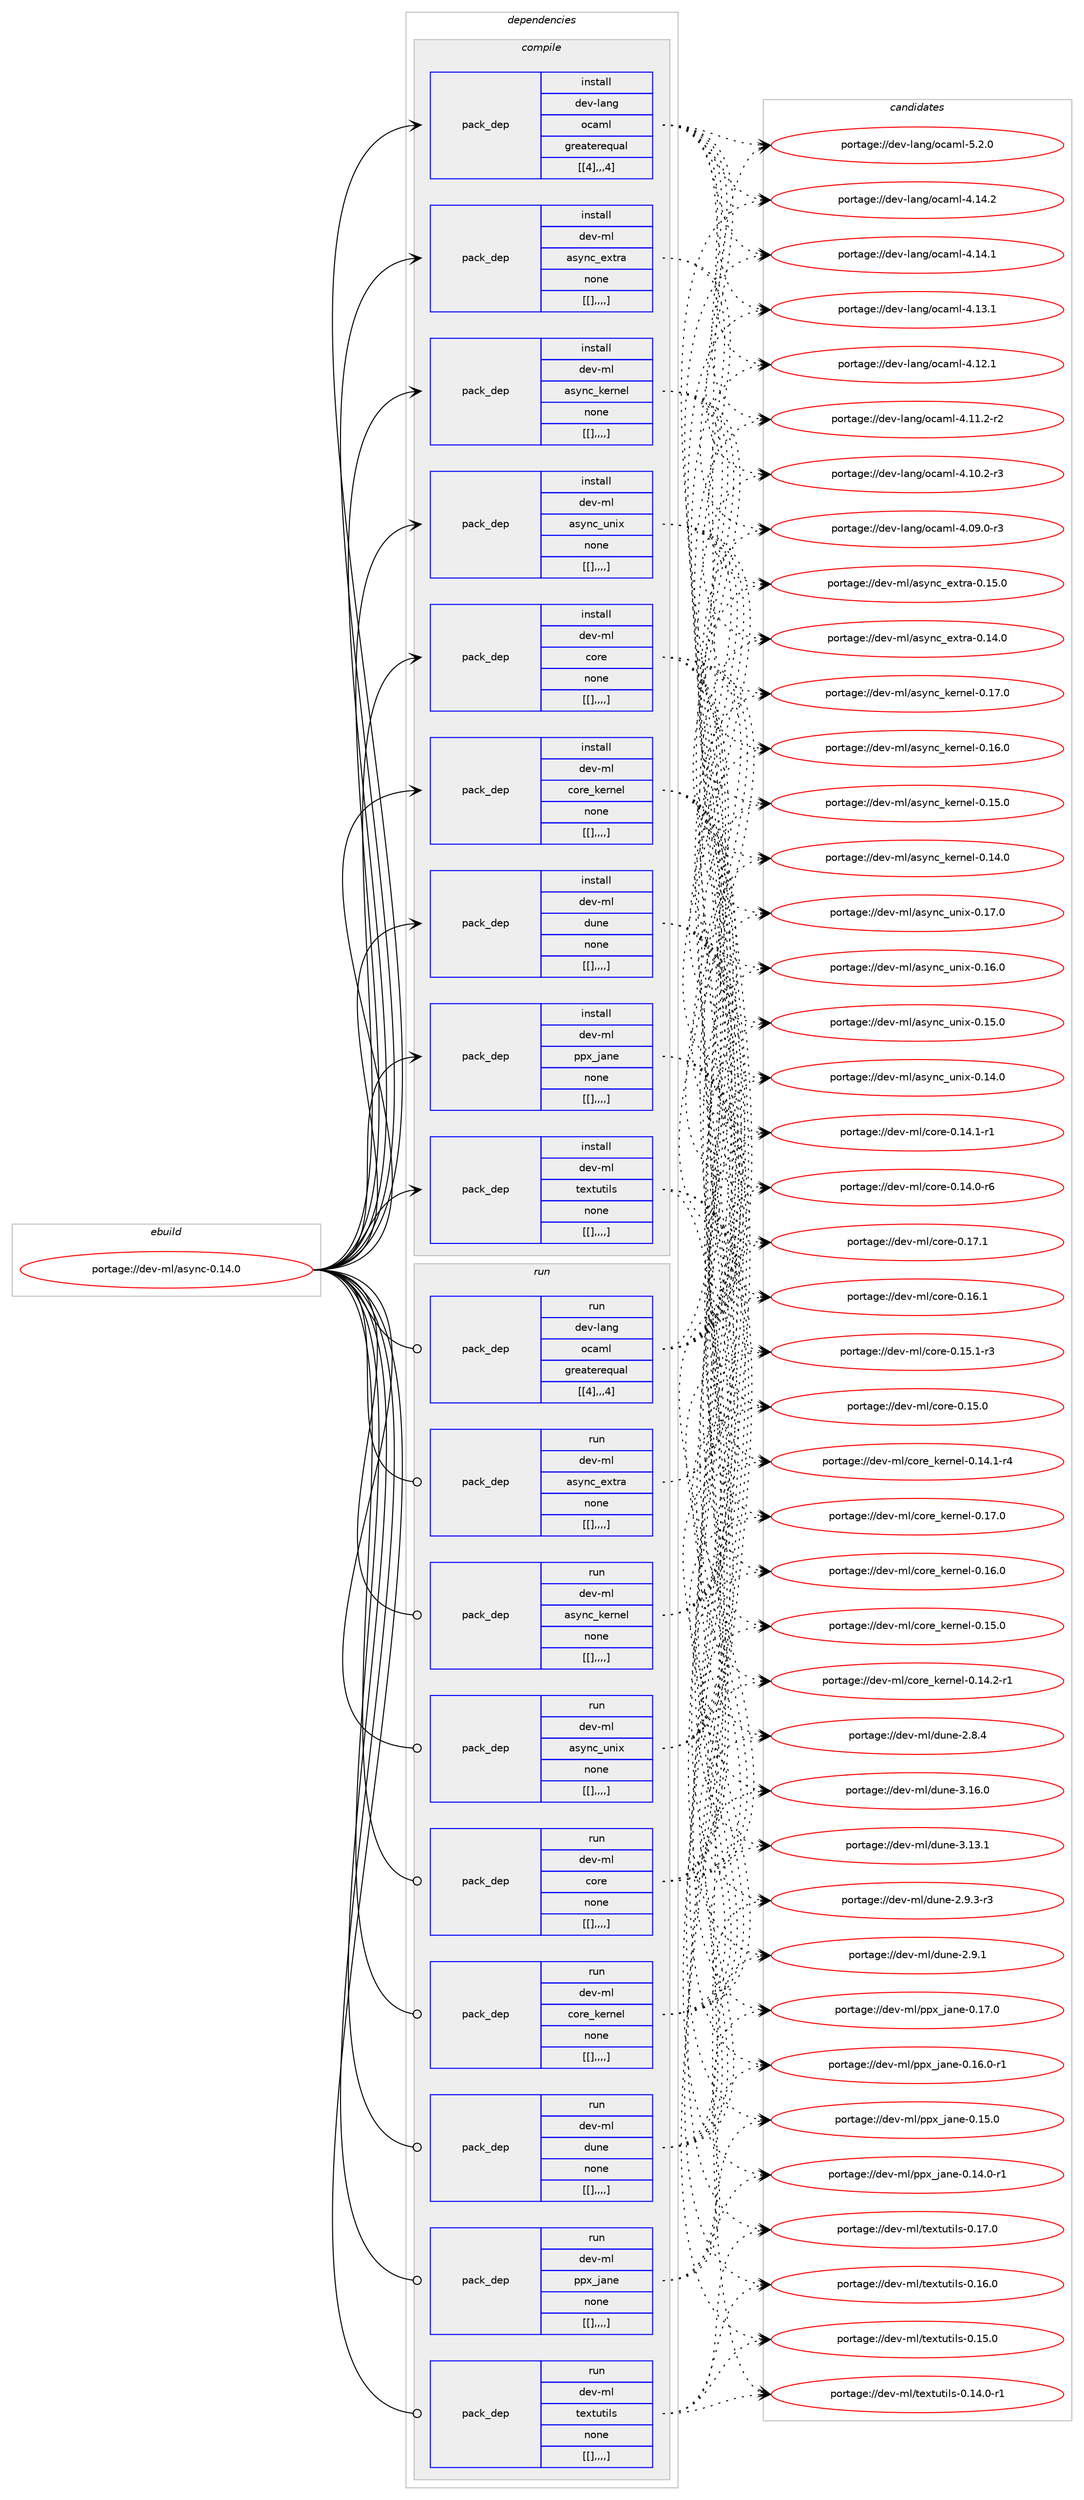 digraph prolog {

# *************
# Graph options
# *************

newrank=true;
concentrate=true;
compound=true;
graph [rankdir=LR,fontname=Helvetica,fontsize=10,ranksep=1.5];#, ranksep=2.5, nodesep=0.2];
edge  [arrowhead=vee];
node  [fontname=Helvetica,fontsize=10];

# **********
# The ebuild
# **********

subgraph cluster_leftcol {
color=gray;
label=<<i>ebuild</i>>;
id [label="portage://dev-ml/async-0.14.0", color=red, width=4, href="../dev-ml/async-0.14.0.svg"];
}

# ****************
# The dependencies
# ****************

subgraph cluster_midcol {
color=gray;
label=<<i>dependencies</i>>;
subgraph cluster_compile {
fillcolor="#eeeeee";
style=filled;
label=<<i>compile</i>>;
subgraph pack87193 {
dependency118117 [label=<<TABLE BORDER="0" CELLBORDER="1" CELLSPACING="0" CELLPADDING="4" WIDTH="220"><TR><TD ROWSPAN="6" CELLPADDING="30">pack_dep</TD></TR><TR><TD WIDTH="110">install</TD></TR><TR><TD>dev-lang</TD></TR><TR><TD>ocaml</TD></TR><TR><TD>greaterequal</TD></TR><TR><TD>[[4],,,4]</TD></TR></TABLE>>, shape=none, color=blue];
}
id:e -> dependency118117:w [weight=20,style="solid",arrowhead="vee"];
subgraph pack87194 {
dependency118118 [label=<<TABLE BORDER="0" CELLBORDER="1" CELLSPACING="0" CELLPADDING="4" WIDTH="220"><TR><TD ROWSPAN="6" CELLPADDING="30">pack_dep</TD></TR><TR><TD WIDTH="110">install</TD></TR><TR><TD>dev-ml</TD></TR><TR><TD>async_extra</TD></TR><TR><TD>none</TD></TR><TR><TD>[[],,,,]</TD></TR></TABLE>>, shape=none, color=blue];
}
id:e -> dependency118118:w [weight=20,style="solid",arrowhead="vee"];
subgraph pack87195 {
dependency118119 [label=<<TABLE BORDER="0" CELLBORDER="1" CELLSPACING="0" CELLPADDING="4" WIDTH="220"><TR><TD ROWSPAN="6" CELLPADDING="30">pack_dep</TD></TR><TR><TD WIDTH="110">install</TD></TR><TR><TD>dev-ml</TD></TR><TR><TD>async_kernel</TD></TR><TR><TD>none</TD></TR><TR><TD>[[],,,,]</TD></TR></TABLE>>, shape=none, color=blue];
}
id:e -> dependency118119:w [weight=20,style="solid",arrowhead="vee"];
subgraph pack87196 {
dependency118120 [label=<<TABLE BORDER="0" CELLBORDER="1" CELLSPACING="0" CELLPADDING="4" WIDTH="220"><TR><TD ROWSPAN="6" CELLPADDING="30">pack_dep</TD></TR><TR><TD WIDTH="110">install</TD></TR><TR><TD>dev-ml</TD></TR><TR><TD>async_unix</TD></TR><TR><TD>none</TD></TR><TR><TD>[[],,,,]</TD></TR></TABLE>>, shape=none, color=blue];
}
id:e -> dependency118120:w [weight=20,style="solid",arrowhead="vee"];
subgraph pack87197 {
dependency118121 [label=<<TABLE BORDER="0" CELLBORDER="1" CELLSPACING="0" CELLPADDING="4" WIDTH="220"><TR><TD ROWSPAN="6" CELLPADDING="30">pack_dep</TD></TR><TR><TD WIDTH="110">install</TD></TR><TR><TD>dev-ml</TD></TR><TR><TD>core</TD></TR><TR><TD>none</TD></TR><TR><TD>[[],,,,]</TD></TR></TABLE>>, shape=none, color=blue];
}
id:e -> dependency118121:w [weight=20,style="solid",arrowhead="vee"];
subgraph pack87198 {
dependency118122 [label=<<TABLE BORDER="0" CELLBORDER="1" CELLSPACING="0" CELLPADDING="4" WIDTH="220"><TR><TD ROWSPAN="6" CELLPADDING="30">pack_dep</TD></TR><TR><TD WIDTH="110">install</TD></TR><TR><TD>dev-ml</TD></TR><TR><TD>core_kernel</TD></TR><TR><TD>none</TD></TR><TR><TD>[[],,,,]</TD></TR></TABLE>>, shape=none, color=blue];
}
id:e -> dependency118122:w [weight=20,style="solid",arrowhead="vee"];
subgraph pack87199 {
dependency118123 [label=<<TABLE BORDER="0" CELLBORDER="1" CELLSPACING="0" CELLPADDING="4" WIDTH="220"><TR><TD ROWSPAN="6" CELLPADDING="30">pack_dep</TD></TR><TR><TD WIDTH="110">install</TD></TR><TR><TD>dev-ml</TD></TR><TR><TD>dune</TD></TR><TR><TD>none</TD></TR><TR><TD>[[],,,,]</TD></TR></TABLE>>, shape=none, color=blue];
}
id:e -> dependency118123:w [weight=20,style="solid",arrowhead="vee"];
subgraph pack87200 {
dependency118124 [label=<<TABLE BORDER="0" CELLBORDER="1" CELLSPACING="0" CELLPADDING="4" WIDTH="220"><TR><TD ROWSPAN="6" CELLPADDING="30">pack_dep</TD></TR><TR><TD WIDTH="110">install</TD></TR><TR><TD>dev-ml</TD></TR><TR><TD>ppx_jane</TD></TR><TR><TD>none</TD></TR><TR><TD>[[],,,,]</TD></TR></TABLE>>, shape=none, color=blue];
}
id:e -> dependency118124:w [weight=20,style="solid",arrowhead="vee"];
subgraph pack87201 {
dependency118125 [label=<<TABLE BORDER="0" CELLBORDER="1" CELLSPACING="0" CELLPADDING="4" WIDTH="220"><TR><TD ROWSPAN="6" CELLPADDING="30">pack_dep</TD></TR><TR><TD WIDTH="110">install</TD></TR><TR><TD>dev-ml</TD></TR><TR><TD>textutils</TD></TR><TR><TD>none</TD></TR><TR><TD>[[],,,,]</TD></TR></TABLE>>, shape=none, color=blue];
}
id:e -> dependency118125:w [weight=20,style="solid",arrowhead="vee"];
}
subgraph cluster_compileandrun {
fillcolor="#eeeeee";
style=filled;
label=<<i>compile and run</i>>;
}
subgraph cluster_run {
fillcolor="#eeeeee";
style=filled;
label=<<i>run</i>>;
subgraph pack87202 {
dependency118126 [label=<<TABLE BORDER="0" CELLBORDER="1" CELLSPACING="0" CELLPADDING="4" WIDTH="220"><TR><TD ROWSPAN="6" CELLPADDING="30">pack_dep</TD></TR><TR><TD WIDTH="110">run</TD></TR><TR><TD>dev-lang</TD></TR><TR><TD>ocaml</TD></TR><TR><TD>greaterequal</TD></TR><TR><TD>[[4],,,4]</TD></TR></TABLE>>, shape=none, color=blue];
}
id:e -> dependency118126:w [weight=20,style="solid",arrowhead="odot"];
subgraph pack87203 {
dependency118127 [label=<<TABLE BORDER="0" CELLBORDER="1" CELLSPACING="0" CELLPADDING="4" WIDTH="220"><TR><TD ROWSPAN="6" CELLPADDING="30">pack_dep</TD></TR><TR><TD WIDTH="110">run</TD></TR><TR><TD>dev-ml</TD></TR><TR><TD>async_extra</TD></TR><TR><TD>none</TD></TR><TR><TD>[[],,,,]</TD></TR></TABLE>>, shape=none, color=blue];
}
id:e -> dependency118127:w [weight=20,style="solid",arrowhead="odot"];
subgraph pack87204 {
dependency118128 [label=<<TABLE BORDER="0" CELLBORDER="1" CELLSPACING="0" CELLPADDING="4" WIDTH="220"><TR><TD ROWSPAN="6" CELLPADDING="30">pack_dep</TD></TR><TR><TD WIDTH="110">run</TD></TR><TR><TD>dev-ml</TD></TR><TR><TD>async_kernel</TD></TR><TR><TD>none</TD></TR><TR><TD>[[],,,,]</TD></TR></TABLE>>, shape=none, color=blue];
}
id:e -> dependency118128:w [weight=20,style="solid",arrowhead="odot"];
subgraph pack87205 {
dependency118129 [label=<<TABLE BORDER="0" CELLBORDER="1" CELLSPACING="0" CELLPADDING="4" WIDTH="220"><TR><TD ROWSPAN="6" CELLPADDING="30">pack_dep</TD></TR><TR><TD WIDTH="110">run</TD></TR><TR><TD>dev-ml</TD></TR><TR><TD>async_unix</TD></TR><TR><TD>none</TD></TR><TR><TD>[[],,,,]</TD></TR></TABLE>>, shape=none, color=blue];
}
id:e -> dependency118129:w [weight=20,style="solid",arrowhead="odot"];
subgraph pack87206 {
dependency118130 [label=<<TABLE BORDER="0" CELLBORDER="1" CELLSPACING="0" CELLPADDING="4" WIDTH="220"><TR><TD ROWSPAN="6" CELLPADDING="30">pack_dep</TD></TR><TR><TD WIDTH="110">run</TD></TR><TR><TD>dev-ml</TD></TR><TR><TD>core</TD></TR><TR><TD>none</TD></TR><TR><TD>[[],,,,]</TD></TR></TABLE>>, shape=none, color=blue];
}
id:e -> dependency118130:w [weight=20,style="solid",arrowhead="odot"];
subgraph pack87207 {
dependency118131 [label=<<TABLE BORDER="0" CELLBORDER="1" CELLSPACING="0" CELLPADDING="4" WIDTH="220"><TR><TD ROWSPAN="6" CELLPADDING="30">pack_dep</TD></TR><TR><TD WIDTH="110">run</TD></TR><TR><TD>dev-ml</TD></TR><TR><TD>core_kernel</TD></TR><TR><TD>none</TD></TR><TR><TD>[[],,,,]</TD></TR></TABLE>>, shape=none, color=blue];
}
id:e -> dependency118131:w [weight=20,style="solid",arrowhead="odot"];
subgraph pack87208 {
dependency118132 [label=<<TABLE BORDER="0" CELLBORDER="1" CELLSPACING="0" CELLPADDING="4" WIDTH="220"><TR><TD ROWSPAN="6" CELLPADDING="30">pack_dep</TD></TR><TR><TD WIDTH="110">run</TD></TR><TR><TD>dev-ml</TD></TR><TR><TD>dune</TD></TR><TR><TD>none</TD></TR><TR><TD>[[],,,,]</TD></TR></TABLE>>, shape=none, color=blue];
}
id:e -> dependency118132:w [weight=20,style="solid",arrowhead="odot"];
subgraph pack87209 {
dependency118133 [label=<<TABLE BORDER="0" CELLBORDER="1" CELLSPACING="0" CELLPADDING="4" WIDTH="220"><TR><TD ROWSPAN="6" CELLPADDING="30">pack_dep</TD></TR><TR><TD WIDTH="110">run</TD></TR><TR><TD>dev-ml</TD></TR><TR><TD>ppx_jane</TD></TR><TR><TD>none</TD></TR><TR><TD>[[],,,,]</TD></TR></TABLE>>, shape=none, color=blue];
}
id:e -> dependency118133:w [weight=20,style="solid",arrowhead="odot"];
subgraph pack87210 {
dependency118134 [label=<<TABLE BORDER="0" CELLBORDER="1" CELLSPACING="0" CELLPADDING="4" WIDTH="220"><TR><TD ROWSPAN="6" CELLPADDING="30">pack_dep</TD></TR><TR><TD WIDTH="110">run</TD></TR><TR><TD>dev-ml</TD></TR><TR><TD>textutils</TD></TR><TR><TD>none</TD></TR><TR><TD>[[],,,,]</TD></TR></TABLE>>, shape=none, color=blue];
}
id:e -> dependency118134:w [weight=20,style="solid",arrowhead="odot"];
}
}

# **************
# The candidates
# **************

subgraph cluster_choices {
rank=same;
color=gray;
label=<<i>candidates</i>>;

subgraph choice87193 {
color=black;
nodesep=1;
choice1001011184510897110103471119997109108455346504648 [label="portage://dev-lang/ocaml-5.2.0", color=red, width=4,href="../dev-lang/ocaml-5.2.0.svg"];
choice100101118451089711010347111999710910845524649524650 [label="portage://dev-lang/ocaml-4.14.2", color=red, width=4,href="../dev-lang/ocaml-4.14.2.svg"];
choice100101118451089711010347111999710910845524649524649 [label="portage://dev-lang/ocaml-4.14.1", color=red, width=4,href="../dev-lang/ocaml-4.14.1.svg"];
choice100101118451089711010347111999710910845524649514649 [label="portage://dev-lang/ocaml-4.13.1", color=red, width=4,href="../dev-lang/ocaml-4.13.1.svg"];
choice100101118451089711010347111999710910845524649504649 [label="portage://dev-lang/ocaml-4.12.1", color=red, width=4,href="../dev-lang/ocaml-4.12.1.svg"];
choice1001011184510897110103471119997109108455246494946504511450 [label="portage://dev-lang/ocaml-4.11.2-r2", color=red, width=4,href="../dev-lang/ocaml-4.11.2-r2.svg"];
choice1001011184510897110103471119997109108455246494846504511451 [label="portage://dev-lang/ocaml-4.10.2-r3", color=red, width=4,href="../dev-lang/ocaml-4.10.2-r3.svg"];
choice1001011184510897110103471119997109108455246485746484511451 [label="portage://dev-lang/ocaml-4.09.0-r3", color=red, width=4,href="../dev-lang/ocaml-4.09.0-r3.svg"];
dependency118117:e -> choice1001011184510897110103471119997109108455346504648:w [style=dotted,weight="100"];
dependency118117:e -> choice100101118451089711010347111999710910845524649524650:w [style=dotted,weight="100"];
dependency118117:e -> choice100101118451089711010347111999710910845524649524649:w [style=dotted,weight="100"];
dependency118117:e -> choice100101118451089711010347111999710910845524649514649:w [style=dotted,weight="100"];
dependency118117:e -> choice100101118451089711010347111999710910845524649504649:w [style=dotted,weight="100"];
dependency118117:e -> choice1001011184510897110103471119997109108455246494946504511450:w [style=dotted,weight="100"];
dependency118117:e -> choice1001011184510897110103471119997109108455246494846504511451:w [style=dotted,weight="100"];
dependency118117:e -> choice1001011184510897110103471119997109108455246485746484511451:w [style=dotted,weight="100"];
}
subgraph choice87194 {
color=black;
nodesep=1;
choice10010111845109108479711512111099951011201161149745484649534648 [label="portage://dev-ml/async_extra-0.15.0", color=red, width=4,href="../dev-ml/async_extra-0.15.0.svg"];
choice10010111845109108479711512111099951011201161149745484649524648 [label="portage://dev-ml/async_extra-0.14.0", color=red, width=4,href="../dev-ml/async_extra-0.14.0.svg"];
dependency118118:e -> choice10010111845109108479711512111099951011201161149745484649534648:w [style=dotted,weight="100"];
dependency118118:e -> choice10010111845109108479711512111099951011201161149745484649524648:w [style=dotted,weight="100"];
}
subgraph choice87195 {
color=black;
nodesep=1;
choice100101118451091084797115121110999510710111411010110845484649554648 [label="portage://dev-ml/async_kernel-0.17.0", color=red, width=4,href="../dev-ml/async_kernel-0.17.0.svg"];
choice100101118451091084797115121110999510710111411010110845484649544648 [label="portage://dev-ml/async_kernel-0.16.0", color=red, width=4,href="../dev-ml/async_kernel-0.16.0.svg"];
choice100101118451091084797115121110999510710111411010110845484649534648 [label="portage://dev-ml/async_kernel-0.15.0", color=red, width=4,href="../dev-ml/async_kernel-0.15.0.svg"];
choice100101118451091084797115121110999510710111411010110845484649524648 [label="portage://dev-ml/async_kernel-0.14.0", color=red, width=4,href="../dev-ml/async_kernel-0.14.0.svg"];
dependency118119:e -> choice100101118451091084797115121110999510710111411010110845484649554648:w [style=dotted,weight="100"];
dependency118119:e -> choice100101118451091084797115121110999510710111411010110845484649544648:w [style=dotted,weight="100"];
dependency118119:e -> choice100101118451091084797115121110999510710111411010110845484649534648:w [style=dotted,weight="100"];
dependency118119:e -> choice100101118451091084797115121110999510710111411010110845484649524648:w [style=dotted,weight="100"];
}
subgraph choice87196 {
color=black;
nodesep=1;
choice100101118451091084797115121110999511711010512045484649554648 [label="portage://dev-ml/async_unix-0.17.0", color=red, width=4,href="../dev-ml/async_unix-0.17.0.svg"];
choice100101118451091084797115121110999511711010512045484649544648 [label="portage://dev-ml/async_unix-0.16.0", color=red, width=4,href="../dev-ml/async_unix-0.16.0.svg"];
choice100101118451091084797115121110999511711010512045484649534648 [label="portage://dev-ml/async_unix-0.15.0", color=red, width=4,href="../dev-ml/async_unix-0.15.0.svg"];
choice100101118451091084797115121110999511711010512045484649524648 [label="portage://dev-ml/async_unix-0.14.0", color=red, width=4,href="../dev-ml/async_unix-0.14.0.svg"];
dependency118120:e -> choice100101118451091084797115121110999511711010512045484649554648:w [style=dotted,weight="100"];
dependency118120:e -> choice100101118451091084797115121110999511711010512045484649544648:w [style=dotted,weight="100"];
dependency118120:e -> choice100101118451091084797115121110999511711010512045484649534648:w [style=dotted,weight="100"];
dependency118120:e -> choice100101118451091084797115121110999511711010512045484649524648:w [style=dotted,weight="100"];
}
subgraph choice87197 {
color=black;
nodesep=1;
choice10010111845109108479911111410145484649554649 [label="portage://dev-ml/core-0.17.1", color=red, width=4,href="../dev-ml/core-0.17.1.svg"];
choice10010111845109108479911111410145484649544649 [label="portage://dev-ml/core-0.16.1", color=red, width=4,href="../dev-ml/core-0.16.1.svg"];
choice100101118451091084799111114101454846495346494511451 [label="portage://dev-ml/core-0.15.1-r3", color=red, width=4,href="../dev-ml/core-0.15.1-r3.svg"];
choice10010111845109108479911111410145484649534648 [label="portage://dev-ml/core-0.15.0", color=red, width=4,href="../dev-ml/core-0.15.0.svg"];
choice100101118451091084799111114101454846495246494511449 [label="portage://dev-ml/core-0.14.1-r1", color=red, width=4,href="../dev-ml/core-0.14.1-r1.svg"];
choice100101118451091084799111114101454846495246484511454 [label="portage://dev-ml/core-0.14.0-r6", color=red, width=4,href="../dev-ml/core-0.14.0-r6.svg"];
dependency118121:e -> choice10010111845109108479911111410145484649554649:w [style=dotted,weight="100"];
dependency118121:e -> choice10010111845109108479911111410145484649544649:w [style=dotted,weight="100"];
dependency118121:e -> choice100101118451091084799111114101454846495346494511451:w [style=dotted,weight="100"];
dependency118121:e -> choice10010111845109108479911111410145484649534648:w [style=dotted,weight="100"];
dependency118121:e -> choice100101118451091084799111114101454846495246494511449:w [style=dotted,weight="100"];
dependency118121:e -> choice100101118451091084799111114101454846495246484511454:w [style=dotted,weight="100"];
}
subgraph choice87198 {
color=black;
nodesep=1;
choice1001011184510910847991111141019510710111411010110845484649554648 [label="portage://dev-ml/core_kernel-0.17.0", color=red, width=4,href="../dev-ml/core_kernel-0.17.0.svg"];
choice1001011184510910847991111141019510710111411010110845484649544648 [label="portage://dev-ml/core_kernel-0.16.0", color=red, width=4,href="../dev-ml/core_kernel-0.16.0.svg"];
choice1001011184510910847991111141019510710111411010110845484649534648 [label="portage://dev-ml/core_kernel-0.15.0", color=red, width=4,href="../dev-ml/core_kernel-0.15.0.svg"];
choice10010111845109108479911111410195107101114110101108454846495246504511449 [label="portage://dev-ml/core_kernel-0.14.2-r1", color=red, width=4,href="../dev-ml/core_kernel-0.14.2-r1.svg"];
choice10010111845109108479911111410195107101114110101108454846495246494511452 [label="portage://dev-ml/core_kernel-0.14.1-r4", color=red, width=4,href="../dev-ml/core_kernel-0.14.1-r4.svg"];
dependency118122:e -> choice1001011184510910847991111141019510710111411010110845484649554648:w [style=dotted,weight="100"];
dependency118122:e -> choice1001011184510910847991111141019510710111411010110845484649544648:w [style=dotted,weight="100"];
dependency118122:e -> choice1001011184510910847991111141019510710111411010110845484649534648:w [style=dotted,weight="100"];
dependency118122:e -> choice10010111845109108479911111410195107101114110101108454846495246504511449:w [style=dotted,weight="100"];
dependency118122:e -> choice10010111845109108479911111410195107101114110101108454846495246494511452:w [style=dotted,weight="100"];
}
subgraph choice87199 {
color=black;
nodesep=1;
choice100101118451091084710011711010145514649544648 [label="portage://dev-ml/dune-3.16.0", color=red, width=4,href="../dev-ml/dune-3.16.0.svg"];
choice100101118451091084710011711010145514649514649 [label="portage://dev-ml/dune-3.13.1", color=red, width=4,href="../dev-ml/dune-3.13.1.svg"];
choice10010111845109108471001171101014550465746514511451 [label="portage://dev-ml/dune-2.9.3-r3", color=red, width=4,href="../dev-ml/dune-2.9.3-r3.svg"];
choice1001011184510910847100117110101455046574649 [label="portage://dev-ml/dune-2.9.1", color=red, width=4,href="../dev-ml/dune-2.9.1.svg"];
choice1001011184510910847100117110101455046564652 [label="portage://dev-ml/dune-2.8.4", color=red, width=4,href="../dev-ml/dune-2.8.4.svg"];
dependency118123:e -> choice100101118451091084710011711010145514649544648:w [style=dotted,weight="100"];
dependency118123:e -> choice100101118451091084710011711010145514649514649:w [style=dotted,weight="100"];
dependency118123:e -> choice10010111845109108471001171101014550465746514511451:w [style=dotted,weight="100"];
dependency118123:e -> choice1001011184510910847100117110101455046574649:w [style=dotted,weight="100"];
dependency118123:e -> choice1001011184510910847100117110101455046564652:w [style=dotted,weight="100"];
}
subgraph choice87200 {
color=black;
nodesep=1;
choice1001011184510910847112112120951069711010145484649554648 [label="portage://dev-ml/ppx_jane-0.17.0", color=red, width=4,href="../dev-ml/ppx_jane-0.17.0.svg"];
choice10010111845109108471121121209510697110101454846495446484511449 [label="portage://dev-ml/ppx_jane-0.16.0-r1", color=red, width=4,href="../dev-ml/ppx_jane-0.16.0-r1.svg"];
choice1001011184510910847112112120951069711010145484649534648 [label="portage://dev-ml/ppx_jane-0.15.0", color=red, width=4,href="../dev-ml/ppx_jane-0.15.0.svg"];
choice10010111845109108471121121209510697110101454846495246484511449 [label="portage://dev-ml/ppx_jane-0.14.0-r1", color=red, width=4,href="../dev-ml/ppx_jane-0.14.0-r1.svg"];
dependency118124:e -> choice1001011184510910847112112120951069711010145484649554648:w [style=dotted,weight="100"];
dependency118124:e -> choice10010111845109108471121121209510697110101454846495446484511449:w [style=dotted,weight="100"];
dependency118124:e -> choice1001011184510910847112112120951069711010145484649534648:w [style=dotted,weight="100"];
dependency118124:e -> choice10010111845109108471121121209510697110101454846495246484511449:w [style=dotted,weight="100"];
}
subgraph choice87201 {
color=black;
nodesep=1;
choice100101118451091084711610112011611711610510811545484649554648 [label="portage://dev-ml/textutils-0.17.0", color=red, width=4,href="../dev-ml/textutils-0.17.0.svg"];
choice100101118451091084711610112011611711610510811545484649544648 [label="portage://dev-ml/textutils-0.16.0", color=red, width=4,href="../dev-ml/textutils-0.16.0.svg"];
choice100101118451091084711610112011611711610510811545484649534648 [label="portage://dev-ml/textutils-0.15.0", color=red, width=4,href="../dev-ml/textutils-0.15.0.svg"];
choice1001011184510910847116101120116117116105108115454846495246484511449 [label="portage://dev-ml/textutils-0.14.0-r1", color=red, width=4,href="../dev-ml/textutils-0.14.0-r1.svg"];
dependency118125:e -> choice100101118451091084711610112011611711610510811545484649554648:w [style=dotted,weight="100"];
dependency118125:e -> choice100101118451091084711610112011611711610510811545484649544648:w [style=dotted,weight="100"];
dependency118125:e -> choice100101118451091084711610112011611711610510811545484649534648:w [style=dotted,weight="100"];
dependency118125:e -> choice1001011184510910847116101120116117116105108115454846495246484511449:w [style=dotted,weight="100"];
}
subgraph choice87202 {
color=black;
nodesep=1;
choice1001011184510897110103471119997109108455346504648 [label="portage://dev-lang/ocaml-5.2.0", color=red, width=4,href="../dev-lang/ocaml-5.2.0.svg"];
choice100101118451089711010347111999710910845524649524650 [label="portage://dev-lang/ocaml-4.14.2", color=red, width=4,href="../dev-lang/ocaml-4.14.2.svg"];
choice100101118451089711010347111999710910845524649524649 [label="portage://dev-lang/ocaml-4.14.1", color=red, width=4,href="../dev-lang/ocaml-4.14.1.svg"];
choice100101118451089711010347111999710910845524649514649 [label="portage://dev-lang/ocaml-4.13.1", color=red, width=4,href="../dev-lang/ocaml-4.13.1.svg"];
choice100101118451089711010347111999710910845524649504649 [label="portage://dev-lang/ocaml-4.12.1", color=red, width=4,href="../dev-lang/ocaml-4.12.1.svg"];
choice1001011184510897110103471119997109108455246494946504511450 [label="portage://dev-lang/ocaml-4.11.2-r2", color=red, width=4,href="../dev-lang/ocaml-4.11.2-r2.svg"];
choice1001011184510897110103471119997109108455246494846504511451 [label="portage://dev-lang/ocaml-4.10.2-r3", color=red, width=4,href="../dev-lang/ocaml-4.10.2-r3.svg"];
choice1001011184510897110103471119997109108455246485746484511451 [label="portage://dev-lang/ocaml-4.09.0-r3", color=red, width=4,href="../dev-lang/ocaml-4.09.0-r3.svg"];
dependency118126:e -> choice1001011184510897110103471119997109108455346504648:w [style=dotted,weight="100"];
dependency118126:e -> choice100101118451089711010347111999710910845524649524650:w [style=dotted,weight="100"];
dependency118126:e -> choice100101118451089711010347111999710910845524649524649:w [style=dotted,weight="100"];
dependency118126:e -> choice100101118451089711010347111999710910845524649514649:w [style=dotted,weight="100"];
dependency118126:e -> choice100101118451089711010347111999710910845524649504649:w [style=dotted,weight="100"];
dependency118126:e -> choice1001011184510897110103471119997109108455246494946504511450:w [style=dotted,weight="100"];
dependency118126:e -> choice1001011184510897110103471119997109108455246494846504511451:w [style=dotted,weight="100"];
dependency118126:e -> choice1001011184510897110103471119997109108455246485746484511451:w [style=dotted,weight="100"];
}
subgraph choice87203 {
color=black;
nodesep=1;
choice10010111845109108479711512111099951011201161149745484649534648 [label="portage://dev-ml/async_extra-0.15.0", color=red, width=4,href="../dev-ml/async_extra-0.15.0.svg"];
choice10010111845109108479711512111099951011201161149745484649524648 [label="portage://dev-ml/async_extra-0.14.0", color=red, width=4,href="../dev-ml/async_extra-0.14.0.svg"];
dependency118127:e -> choice10010111845109108479711512111099951011201161149745484649534648:w [style=dotted,weight="100"];
dependency118127:e -> choice10010111845109108479711512111099951011201161149745484649524648:w [style=dotted,weight="100"];
}
subgraph choice87204 {
color=black;
nodesep=1;
choice100101118451091084797115121110999510710111411010110845484649554648 [label="portage://dev-ml/async_kernel-0.17.0", color=red, width=4,href="../dev-ml/async_kernel-0.17.0.svg"];
choice100101118451091084797115121110999510710111411010110845484649544648 [label="portage://dev-ml/async_kernel-0.16.0", color=red, width=4,href="../dev-ml/async_kernel-0.16.0.svg"];
choice100101118451091084797115121110999510710111411010110845484649534648 [label="portage://dev-ml/async_kernel-0.15.0", color=red, width=4,href="../dev-ml/async_kernel-0.15.0.svg"];
choice100101118451091084797115121110999510710111411010110845484649524648 [label="portage://dev-ml/async_kernel-0.14.0", color=red, width=4,href="../dev-ml/async_kernel-0.14.0.svg"];
dependency118128:e -> choice100101118451091084797115121110999510710111411010110845484649554648:w [style=dotted,weight="100"];
dependency118128:e -> choice100101118451091084797115121110999510710111411010110845484649544648:w [style=dotted,weight="100"];
dependency118128:e -> choice100101118451091084797115121110999510710111411010110845484649534648:w [style=dotted,weight="100"];
dependency118128:e -> choice100101118451091084797115121110999510710111411010110845484649524648:w [style=dotted,weight="100"];
}
subgraph choice87205 {
color=black;
nodesep=1;
choice100101118451091084797115121110999511711010512045484649554648 [label="portage://dev-ml/async_unix-0.17.0", color=red, width=4,href="../dev-ml/async_unix-0.17.0.svg"];
choice100101118451091084797115121110999511711010512045484649544648 [label="portage://dev-ml/async_unix-0.16.0", color=red, width=4,href="../dev-ml/async_unix-0.16.0.svg"];
choice100101118451091084797115121110999511711010512045484649534648 [label="portage://dev-ml/async_unix-0.15.0", color=red, width=4,href="../dev-ml/async_unix-0.15.0.svg"];
choice100101118451091084797115121110999511711010512045484649524648 [label="portage://dev-ml/async_unix-0.14.0", color=red, width=4,href="../dev-ml/async_unix-0.14.0.svg"];
dependency118129:e -> choice100101118451091084797115121110999511711010512045484649554648:w [style=dotted,weight="100"];
dependency118129:e -> choice100101118451091084797115121110999511711010512045484649544648:w [style=dotted,weight="100"];
dependency118129:e -> choice100101118451091084797115121110999511711010512045484649534648:w [style=dotted,weight="100"];
dependency118129:e -> choice100101118451091084797115121110999511711010512045484649524648:w [style=dotted,weight="100"];
}
subgraph choice87206 {
color=black;
nodesep=1;
choice10010111845109108479911111410145484649554649 [label="portage://dev-ml/core-0.17.1", color=red, width=4,href="../dev-ml/core-0.17.1.svg"];
choice10010111845109108479911111410145484649544649 [label="portage://dev-ml/core-0.16.1", color=red, width=4,href="../dev-ml/core-0.16.1.svg"];
choice100101118451091084799111114101454846495346494511451 [label="portage://dev-ml/core-0.15.1-r3", color=red, width=4,href="../dev-ml/core-0.15.1-r3.svg"];
choice10010111845109108479911111410145484649534648 [label="portage://dev-ml/core-0.15.0", color=red, width=4,href="../dev-ml/core-0.15.0.svg"];
choice100101118451091084799111114101454846495246494511449 [label="portage://dev-ml/core-0.14.1-r1", color=red, width=4,href="../dev-ml/core-0.14.1-r1.svg"];
choice100101118451091084799111114101454846495246484511454 [label="portage://dev-ml/core-0.14.0-r6", color=red, width=4,href="../dev-ml/core-0.14.0-r6.svg"];
dependency118130:e -> choice10010111845109108479911111410145484649554649:w [style=dotted,weight="100"];
dependency118130:e -> choice10010111845109108479911111410145484649544649:w [style=dotted,weight="100"];
dependency118130:e -> choice100101118451091084799111114101454846495346494511451:w [style=dotted,weight="100"];
dependency118130:e -> choice10010111845109108479911111410145484649534648:w [style=dotted,weight="100"];
dependency118130:e -> choice100101118451091084799111114101454846495246494511449:w [style=dotted,weight="100"];
dependency118130:e -> choice100101118451091084799111114101454846495246484511454:w [style=dotted,weight="100"];
}
subgraph choice87207 {
color=black;
nodesep=1;
choice1001011184510910847991111141019510710111411010110845484649554648 [label="portage://dev-ml/core_kernel-0.17.0", color=red, width=4,href="../dev-ml/core_kernel-0.17.0.svg"];
choice1001011184510910847991111141019510710111411010110845484649544648 [label="portage://dev-ml/core_kernel-0.16.0", color=red, width=4,href="../dev-ml/core_kernel-0.16.0.svg"];
choice1001011184510910847991111141019510710111411010110845484649534648 [label="portage://dev-ml/core_kernel-0.15.0", color=red, width=4,href="../dev-ml/core_kernel-0.15.0.svg"];
choice10010111845109108479911111410195107101114110101108454846495246504511449 [label="portage://dev-ml/core_kernel-0.14.2-r1", color=red, width=4,href="../dev-ml/core_kernel-0.14.2-r1.svg"];
choice10010111845109108479911111410195107101114110101108454846495246494511452 [label="portage://dev-ml/core_kernel-0.14.1-r4", color=red, width=4,href="../dev-ml/core_kernel-0.14.1-r4.svg"];
dependency118131:e -> choice1001011184510910847991111141019510710111411010110845484649554648:w [style=dotted,weight="100"];
dependency118131:e -> choice1001011184510910847991111141019510710111411010110845484649544648:w [style=dotted,weight="100"];
dependency118131:e -> choice1001011184510910847991111141019510710111411010110845484649534648:w [style=dotted,weight="100"];
dependency118131:e -> choice10010111845109108479911111410195107101114110101108454846495246504511449:w [style=dotted,weight="100"];
dependency118131:e -> choice10010111845109108479911111410195107101114110101108454846495246494511452:w [style=dotted,weight="100"];
}
subgraph choice87208 {
color=black;
nodesep=1;
choice100101118451091084710011711010145514649544648 [label="portage://dev-ml/dune-3.16.0", color=red, width=4,href="../dev-ml/dune-3.16.0.svg"];
choice100101118451091084710011711010145514649514649 [label="portage://dev-ml/dune-3.13.1", color=red, width=4,href="../dev-ml/dune-3.13.1.svg"];
choice10010111845109108471001171101014550465746514511451 [label="portage://dev-ml/dune-2.9.3-r3", color=red, width=4,href="../dev-ml/dune-2.9.3-r3.svg"];
choice1001011184510910847100117110101455046574649 [label="portage://dev-ml/dune-2.9.1", color=red, width=4,href="../dev-ml/dune-2.9.1.svg"];
choice1001011184510910847100117110101455046564652 [label="portage://dev-ml/dune-2.8.4", color=red, width=4,href="../dev-ml/dune-2.8.4.svg"];
dependency118132:e -> choice100101118451091084710011711010145514649544648:w [style=dotted,weight="100"];
dependency118132:e -> choice100101118451091084710011711010145514649514649:w [style=dotted,weight="100"];
dependency118132:e -> choice10010111845109108471001171101014550465746514511451:w [style=dotted,weight="100"];
dependency118132:e -> choice1001011184510910847100117110101455046574649:w [style=dotted,weight="100"];
dependency118132:e -> choice1001011184510910847100117110101455046564652:w [style=dotted,weight="100"];
}
subgraph choice87209 {
color=black;
nodesep=1;
choice1001011184510910847112112120951069711010145484649554648 [label="portage://dev-ml/ppx_jane-0.17.0", color=red, width=4,href="../dev-ml/ppx_jane-0.17.0.svg"];
choice10010111845109108471121121209510697110101454846495446484511449 [label="portage://dev-ml/ppx_jane-0.16.0-r1", color=red, width=4,href="../dev-ml/ppx_jane-0.16.0-r1.svg"];
choice1001011184510910847112112120951069711010145484649534648 [label="portage://dev-ml/ppx_jane-0.15.0", color=red, width=4,href="../dev-ml/ppx_jane-0.15.0.svg"];
choice10010111845109108471121121209510697110101454846495246484511449 [label="portage://dev-ml/ppx_jane-0.14.0-r1", color=red, width=4,href="../dev-ml/ppx_jane-0.14.0-r1.svg"];
dependency118133:e -> choice1001011184510910847112112120951069711010145484649554648:w [style=dotted,weight="100"];
dependency118133:e -> choice10010111845109108471121121209510697110101454846495446484511449:w [style=dotted,weight="100"];
dependency118133:e -> choice1001011184510910847112112120951069711010145484649534648:w [style=dotted,weight="100"];
dependency118133:e -> choice10010111845109108471121121209510697110101454846495246484511449:w [style=dotted,weight="100"];
}
subgraph choice87210 {
color=black;
nodesep=1;
choice100101118451091084711610112011611711610510811545484649554648 [label="portage://dev-ml/textutils-0.17.0", color=red, width=4,href="../dev-ml/textutils-0.17.0.svg"];
choice100101118451091084711610112011611711610510811545484649544648 [label="portage://dev-ml/textutils-0.16.0", color=red, width=4,href="../dev-ml/textutils-0.16.0.svg"];
choice100101118451091084711610112011611711610510811545484649534648 [label="portage://dev-ml/textutils-0.15.0", color=red, width=4,href="../dev-ml/textutils-0.15.0.svg"];
choice1001011184510910847116101120116117116105108115454846495246484511449 [label="portage://dev-ml/textutils-0.14.0-r1", color=red, width=4,href="../dev-ml/textutils-0.14.0-r1.svg"];
dependency118134:e -> choice100101118451091084711610112011611711610510811545484649554648:w [style=dotted,weight="100"];
dependency118134:e -> choice100101118451091084711610112011611711610510811545484649544648:w [style=dotted,weight="100"];
dependency118134:e -> choice100101118451091084711610112011611711610510811545484649534648:w [style=dotted,weight="100"];
dependency118134:e -> choice1001011184510910847116101120116117116105108115454846495246484511449:w [style=dotted,weight="100"];
}
}

}
